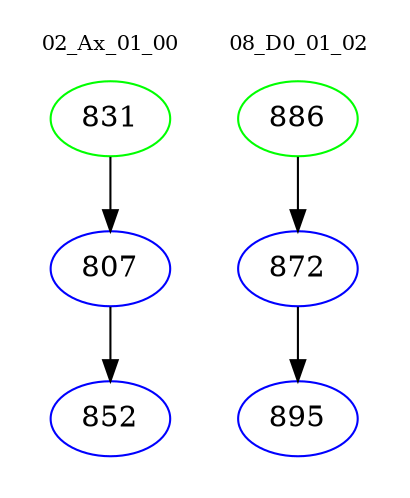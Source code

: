 digraph{
subgraph cluster_0 {
color = white
label = "02_Ax_01_00";
fontsize=10;
T0_831 [label="831", color="green"]
T0_831 -> T0_807 [color="black"]
T0_807 [label="807", color="blue"]
T0_807 -> T0_852 [color="black"]
T0_852 [label="852", color="blue"]
}
subgraph cluster_1 {
color = white
label = "08_D0_01_02";
fontsize=10;
T1_886 [label="886", color="green"]
T1_886 -> T1_872 [color="black"]
T1_872 [label="872", color="blue"]
T1_872 -> T1_895 [color="black"]
T1_895 [label="895", color="blue"]
}
}
